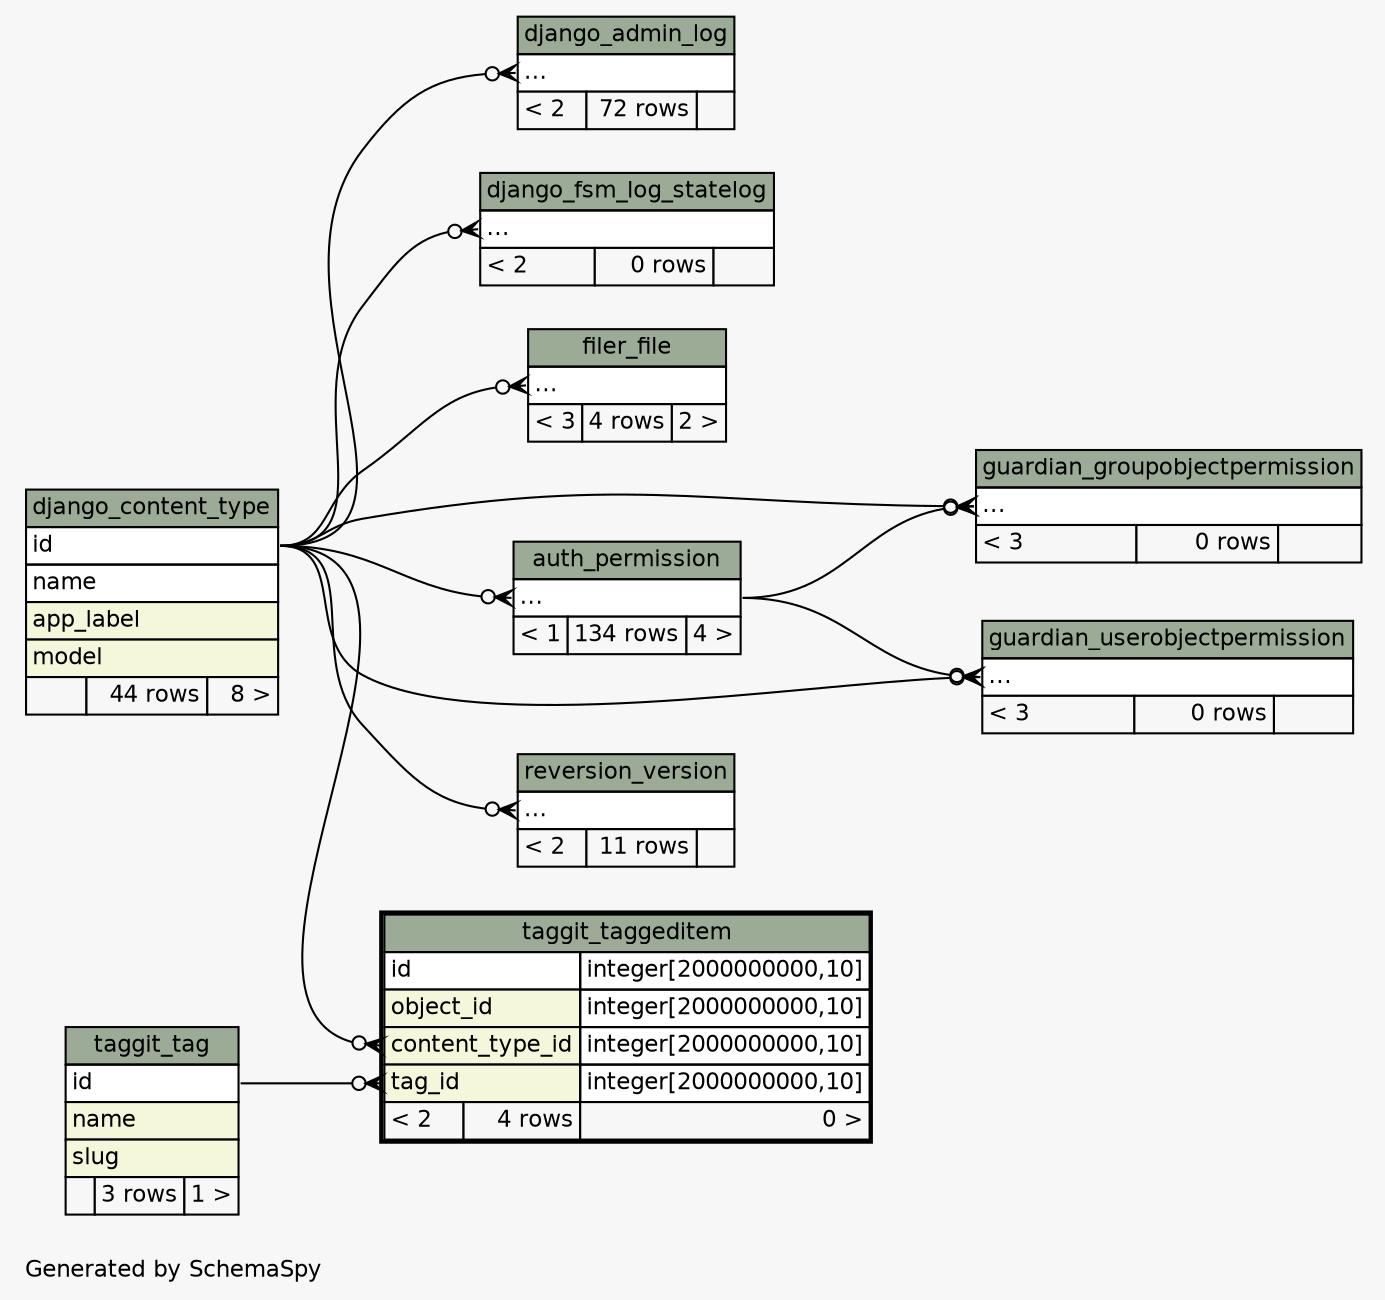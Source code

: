 // dot 2.38.0 on Windows 7 6.1
// SchemaSpy rev 590
digraph "twoDegreesRelationshipsDiagram" {
  graph [
    rankdir="RL"
    bgcolor="#f7f7f7"
    label="\nGenerated by SchemaSpy"
    labeljust="l"
    nodesep="0.18"
    ranksep="0.46"
    fontname="Helvetica"
    fontsize="11"
  ];
  node [
    fontname="Helvetica"
    fontsize="11"
    shape="plaintext"
  ];
  edge [
    arrowsize="0.8"
  ];
  "auth_permission":"elipses":w -> "django_content_type":"id":e [arrowhead=none dir=back arrowtail=crowodot];
  "django_admin_log":"elipses":w -> "django_content_type":"id":e [arrowhead=none dir=back arrowtail=crowodot];
  "django_fsm_log_statelog":"elipses":w -> "django_content_type":"id":e [arrowhead=none dir=back arrowtail=crowodot];
  "filer_file":"elipses":w -> "django_content_type":"id":e [arrowhead=none dir=back arrowtail=crowodot];
  "guardian_groupobjectpermission":"elipses":w -> "django_content_type":"id":e [arrowhead=none dir=back arrowtail=crowodot];
  "guardian_groupobjectpermission":"elipses":w -> "auth_permission":"elipses":e [arrowhead=none dir=back arrowtail=crowodot];
  "guardian_userobjectpermission":"elipses":w -> "django_content_type":"id":e [arrowhead=none dir=back arrowtail=crowodot];
  "guardian_userobjectpermission":"elipses":w -> "auth_permission":"elipses":e [arrowhead=none dir=back arrowtail=crowodot];
  "reversion_version":"elipses":w -> "django_content_type":"id":e [arrowhead=none dir=back arrowtail=crowodot];
  "taggit_taggeditem":"content_type_id":w -> "django_content_type":"id":e [arrowhead=none dir=back arrowtail=crowodot];
  "taggit_taggeditem":"tag_id":w -> "taggit_tag":"id":e [arrowhead=none dir=back arrowtail=crowodot];
  "auth_permission" [
    label=<
    <TABLE BORDER="0" CELLBORDER="1" CELLSPACING="0" BGCOLOR="#ffffff">
      <TR><TD COLSPAN="3" BGCOLOR="#9bab96" ALIGN="CENTER">auth_permission</TD></TR>
      <TR><TD PORT="elipses" COLSPAN="3" ALIGN="LEFT">...</TD></TR>
      <TR><TD ALIGN="LEFT" BGCOLOR="#f7f7f7">&lt; 1</TD><TD ALIGN="RIGHT" BGCOLOR="#f7f7f7">134 rows</TD><TD ALIGN="RIGHT" BGCOLOR="#f7f7f7">4 &gt;</TD></TR>
    </TABLE>>
    URL="auth_permission.html"
    tooltip="auth_permission"
  ];
  "django_admin_log" [
    label=<
    <TABLE BORDER="0" CELLBORDER="1" CELLSPACING="0" BGCOLOR="#ffffff">
      <TR><TD COLSPAN="3" BGCOLOR="#9bab96" ALIGN="CENTER">django_admin_log</TD></TR>
      <TR><TD PORT="elipses" COLSPAN="3" ALIGN="LEFT">...</TD></TR>
      <TR><TD ALIGN="LEFT" BGCOLOR="#f7f7f7">&lt; 2</TD><TD ALIGN="RIGHT" BGCOLOR="#f7f7f7">72 rows</TD><TD ALIGN="RIGHT" BGCOLOR="#f7f7f7">  </TD></TR>
    </TABLE>>
    URL="django_admin_log.html"
    tooltip="django_admin_log"
  ];
  "django_content_type" [
    label=<
    <TABLE BORDER="0" CELLBORDER="1" CELLSPACING="0" BGCOLOR="#ffffff">
      <TR><TD COLSPAN="3" BGCOLOR="#9bab96" ALIGN="CENTER">django_content_type</TD></TR>
      <TR><TD PORT="id" COLSPAN="3" ALIGN="LEFT">id</TD></TR>
      <TR><TD PORT="name" COLSPAN="3" ALIGN="LEFT">name</TD></TR>
      <TR><TD PORT="app_label" COLSPAN="3" BGCOLOR="#f4f7da" ALIGN="LEFT">app_label</TD></TR>
      <TR><TD PORT="model" COLSPAN="3" BGCOLOR="#f4f7da" ALIGN="LEFT">model</TD></TR>
      <TR><TD ALIGN="LEFT" BGCOLOR="#f7f7f7">  </TD><TD ALIGN="RIGHT" BGCOLOR="#f7f7f7">44 rows</TD><TD ALIGN="RIGHT" BGCOLOR="#f7f7f7">8 &gt;</TD></TR>
    </TABLE>>
    URL="django_content_type.html"
    tooltip="django_content_type"
  ];
  "django_fsm_log_statelog" [
    label=<
    <TABLE BORDER="0" CELLBORDER="1" CELLSPACING="0" BGCOLOR="#ffffff">
      <TR><TD COLSPAN="3" BGCOLOR="#9bab96" ALIGN="CENTER">django_fsm_log_statelog</TD></TR>
      <TR><TD PORT="elipses" COLSPAN="3" ALIGN="LEFT">...</TD></TR>
      <TR><TD ALIGN="LEFT" BGCOLOR="#f7f7f7">&lt; 2</TD><TD ALIGN="RIGHT" BGCOLOR="#f7f7f7">0 rows</TD><TD ALIGN="RIGHT" BGCOLOR="#f7f7f7">  </TD></TR>
    </TABLE>>
    URL="django_fsm_log_statelog.html"
    tooltip="django_fsm_log_statelog"
  ];
  "filer_file" [
    label=<
    <TABLE BORDER="0" CELLBORDER="1" CELLSPACING="0" BGCOLOR="#ffffff">
      <TR><TD COLSPAN="3" BGCOLOR="#9bab96" ALIGN="CENTER">filer_file</TD></TR>
      <TR><TD PORT="elipses" COLSPAN="3" ALIGN="LEFT">...</TD></TR>
      <TR><TD ALIGN="LEFT" BGCOLOR="#f7f7f7">&lt; 3</TD><TD ALIGN="RIGHT" BGCOLOR="#f7f7f7">4 rows</TD><TD ALIGN="RIGHT" BGCOLOR="#f7f7f7">2 &gt;</TD></TR>
    </TABLE>>
    URL="filer_file.html"
    tooltip="filer_file"
  ];
  "guardian_groupobjectpermission" [
    label=<
    <TABLE BORDER="0" CELLBORDER="1" CELLSPACING="0" BGCOLOR="#ffffff">
      <TR><TD COLSPAN="3" BGCOLOR="#9bab96" ALIGN="CENTER">guardian_groupobjectpermission</TD></TR>
      <TR><TD PORT="elipses" COLSPAN="3" ALIGN="LEFT">...</TD></TR>
      <TR><TD ALIGN="LEFT" BGCOLOR="#f7f7f7">&lt; 3</TD><TD ALIGN="RIGHT" BGCOLOR="#f7f7f7">0 rows</TD><TD ALIGN="RIGHT" BGCOLOR="#f7f7f7">  </TD></TR>
    </TABLE>>
    URL="guardian_groupobjectpermission.html"
    tooltip="guardian_groupobjectpermission"
  ];
  "guardian_userobjectpermission" [
    label=<
    <TABLE BORDER="0" CELLBORDER="1" CELLSPACING="0" BGCOLOR="#ffffff">
      <TR><TD COLSPAN="3" BGCOLOR="#9bab96" ALIGN="CENTER">guardian_userobjectpermission</TD></TR>
      <TR><TD PORT="elipses" COLSPAN="3" ALIGN="LEFT">...</TD></TR>
      <TR><TD ALIGN="LEFT" BGCOLOR="#f7f7f7">&lt; 3</TD><TD ALIGN="RIGHT" BGCOLOR="#f7f7f7">0 rows</TD><TD ALIGN="RIGHT" BGCOLOR="#f7f7f7">  </TD></TR>
    </TABLE>>
    URL="guardian_userobjectpermission.html"
    tooltip="guardian_userobjectpermission"
  ];
  "reversion_version" [
    label=<
    <TABLE BORDER="0" CELLBORDER="1" CELLSPACING="0" BGCOLOR="#ffffff">
      <TR><TD COLSPAN="3" BGCOLOR="#9bab96" ALIGN="CENTER">reversion_version</TD></TR>
      <TR><TD PORT="elipses" COLSPAN="3" ALIGN="LEFT">...</TD></TR>
      <TR><TD ALIGN="LEFT" BGCOLOR="#f7f7f7">&lt; 2</TD><TD ALIGN="RIGHT" BGCOLOR="#f7f7f7">11 rows</TD><TD ALIGN="RIGHT" BGCOLOR="#f7f7f7">  </TD></TR>
    </TABLE>>
    URL="reversion_version.html"
    tooltip="reversion_version"
  ];
  "taggit_tag" [
    label=<
    <TABLE BORDER="0" CELLBORDER="1" CELLSPACING="0" BGCOLOR="#ffffff">
      <TR><TD COLSPAN="3" BGCOLOR="#9bab96" ALIGN="CENTER">taggit_tag</TD></TR>
      <TR><TD PORT="id" COLSPAN="3" ALIGN="LEFT">id</TD></TR>
      <TR><TD PORT="name" COLSPAN="3" BGCOLOR="#f4f7da" ALIGN="LEFT">name</TD></TR>
      <TR><TD PORT="slug" COLSPAN="3" BGCOLOR="#f4f7da" ALIGN="LEFT">slug</TD></TR>
      <TR><TD ALIGN="LEFT" BGCOLOR="#f7f7f7">  </TD><TD ALIGN="RIGHT" BGCOLOR="#f7f7f7">3 rows</TD><TD ALIGN="RIGHT" BGCOLOR="#f7f7f7">1 &gt;</TD></TR>
    </TABLE>>
    URL="taggit_tag.html"
    tooltip="taggit_tag"
  ];
  "taggit_taggeditem" [
    label=<
    <TABLE BORDER="2" CELLBORDER="1" CELLSPACING="0" BGCOLOR="#ffffff">
      <TR><TD COLSPAN="3" BGCOLOR="#9bab96" ALIGN="CENTER">taggit_taggeditem</TD></TR>
      <TR><TD PORT="id" COLSPAN="2" ALIGN="LEFT">id</TD><TD PORT="id.type" ALIGN="LEFT">integer[2000000000,10]</TD></TR>
      <TR><TD PORT="object_id" COLSPAN="2" BGCOLOR="#f4f7da" ALIGN="LEFT">object_id</TD><TD PORT="object_id.type" ALIGN="LEFT">integer[2000000000,10]</TD></TR>
      <TR><TD PORT="content_type_id" COLSPAN="2" BGCOLOR="#f4f7da" ALIGN="LEFT">content_type_id</TD><TD PORT="content_type_id.type" ALIGN="LEFT">integer[2000000000,10]</TD></TR>
      <TR><TD PORT="tag_id" COLSPAN="2" BGCOLOR="#f4f7da" ALIGN="LEFT">tag_id</TD><TD PORT="tag_id.type" ALIGN="LEFT">integer[2000000000,10]</TD></TR>
      <TR><TD ALIGN="LEFT" BGCOLOR="#f7f7f7">&lt; 2</TD><TD ALIGN="RIGHT" BGCOLOR="#f7f7f7">4 rows</TD><TD ALIGN="RIGHT" BGCOLOR="#f7f7f7">0 &gt;</TD></TR>
    </TABLE>>
    URL="taggit_taggeditem.html"
    tooltip="taggit_taggeditem"
  ];
}
